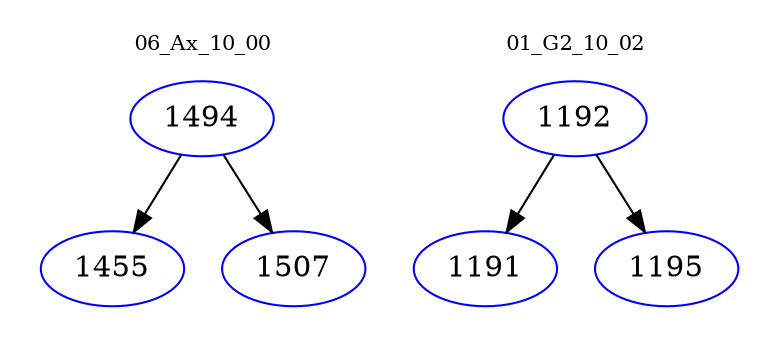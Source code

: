 digraph{
subgraph cluster_0 {
color = white
label = "06_Ax_10_00";
fontsize=10;
T0_1494 [label="1494", color="blue"]
T0_1494 -> T0_1455 [color="black"]
T0_1455 [label="1455", color="blue"]
T0_1494 -> T0_1507 [color="black"]
T0_1507 [label="1507", color="blue"]
}
subgraph cluster_1 {
color = white
label = "01_G2_10_02";
fontsize=10;
T1_1192 [label="1192", color="blue"]
T1_1192 -> T1_1191 [color="black"]
T1_1191 [label="1191", color="blue"]
T1_1192 -> T1_1195 [color="black"]
T1_1195 [label="1195", color="blue"]
}
}
